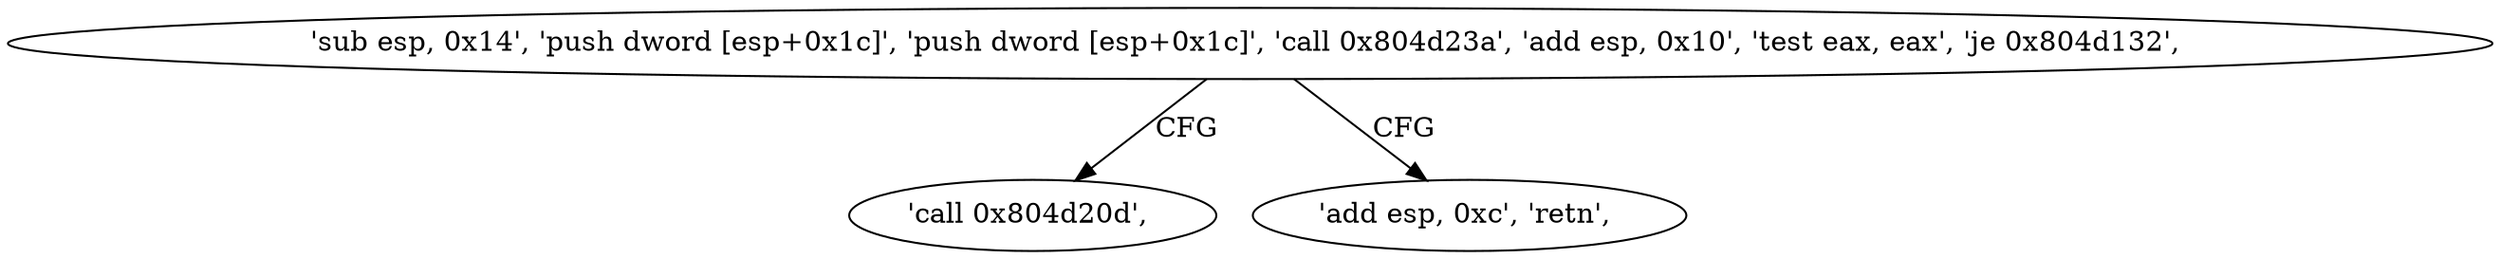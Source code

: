 digraph "func" {
"134533399" [label = "'sub esp, 0x14', 'push dword [esp+0x1c]', 'push dword [esp+0x1c]', 'call 0x804d23a', 'add esp, 0x10', 'test eax, eax', 'je 0x804d132', " ]
"134533426" [label = "'call 0x804d20d', " ]
"134533422" [label = "'add esp, 0xc', 'retn', " ]
"134533399" -> "134533426" [ label = "CFG" ]
"134533399" -> "134533422" [ label = "CFG" ]
}
